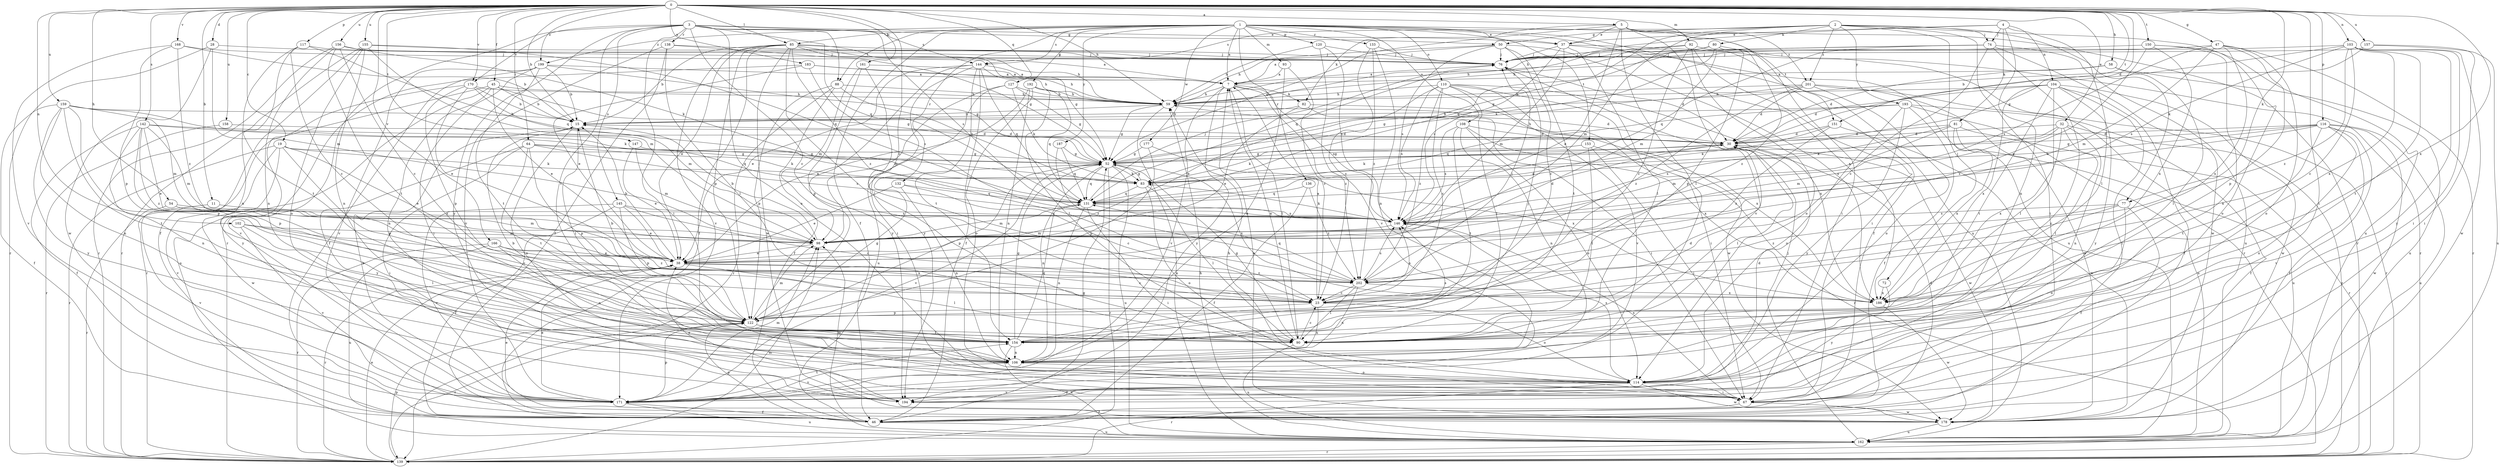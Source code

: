 strict digraph  {
0;
1;
2;
3;
4;
5;
7;
11;
15;
19;
23;
28;
30;
32;
37;
38;
45;
46;
47;
50;
52;
54;
58;
59;
64;
67;
72;
74;
76;
77;
80;
81;
82;
83;
85;
88;
90;
92;
93;
98;
102;
103;
104;
106;
108;
110;
114;
116;
117;
120;
122;
127;
131;
132;
133;
136;
138;
139;
142;
144;
145;
146;
147;
150;
151;
153;
154;
155;
156;
157;
158;
159;
161;
162;
166;
168;
170;
171;
177;
178;
183;
186;
187;
192;
193;
194;
199;
201;
202;
0 -> 5  [label=a];
0 -> 11  [label=b];
0 -> 15  [label=b];
0 -> 19  [label=c];
0 -> 23  [label=c];
0 -> 28  [label=d];
0 -> 30  [label=d];
0 -> 32  [label=e];
0 -> 45  [label=f];
0 -> 47  [label=g];
0 -> 54  [label=h];
0 -> 58  [label=h];
0 -> 59  [label=h];
0 -> 64  [label=i];
0 -> 67  [label=i];
0 -> 77  [label=k];
0 -> 85  [label=l];
0 -> 92  [label=m];
0 -> 102  [label=n];
0 -> 103  [label=n];
0 -> 116  [label=p];
0 -> 117  [label=p];
0 -> 127  [label=q];
0 -> 142  [label=s];
0 -> 147  [label=t];
0 -> 150  [label=t];
0 -> 151  [label=t];
0 -> 155  [label=u];
0 -> 156  [label=u];
0 -> 157  [label=u];
0 -> 158  [label=u];
0 -> 159  [label=u];
0 -> 161  [label=u];
0 -> 166  [label=v];
0 -> 168  [label=v];
0 -> 170  [label=v];
0 -> 183  [label=x];
0 -> 186  [label=x];
0 -> 199  [label=z];
1 -> 7  [label=a];
1 -> 37  [label=e];
1 -> 46  [label=f];
1 -> 85  [label=l];
1 -> 88  [label=l];
1 -> 93  [label=m];
1 -> 108  [label=o];
1 -> 110  [label=o];
1 -> 120  [label=p];
1 -> 132  [label=r];
1 -> 133  [label=r];
1 -> 136  [label=r];
1 -> 144  [label=s];
1 -> 151  [label=t];
1 -> 153  [label=t];
1 -> 162  [label=u];
1 -> 177  [label=w];
1 -> 186  [label=x];
1 -> 187  [label=y];
1 -> 192  [label=y];
1 -> 199  [label=z];
2 -> 50  [label=g];
2 -> 67  [label=i];
2 -> 72  [label=j];
2 -> 74  [label=j];
2 -> 77  [label=k];
2 -> 80  [label=k];
2 -> 98  [label=m];
2 -> 131  [label=q];
2 -> 144  [label=s];
2 -> 162  [label=u];
2 -> 193  [label=y];
2 -> 201  [label=z];
3 -> 23  [label=c];
3 -> 37  [label=e];
3 -> 50  [label=g];
3 -> 67  [label=i];
3 -> 88  [label=l];
3 -> 114  [label=o];
3 -> 131  [label=q];
3 -> 138  [label=r];
3 -> 139  [label=r];
3 -> 144  [label=s];
3 -> 145  [label=s];
3 -> 146  [label=s];
3 -> 154  [label=t];
3 -> 170  [label=v];
3 -> 194  [label=y];
4 -> 37  [label=e];
4 -> 59  [label=h];
4 -> 74  [label=j];
4 -> 81  [label=k];
4 -> 90  [label=l];
4 -> 104  [label=n];
4 -> 106  [label=n];
5 -> 37  [label=e];
5 -> 38  [label=e];
5 -> 52  [label=g];
5 -> 67  [label=i];
5 -> 82  [label=k];
5 -> 90  [label=l];
5 -> 139  [label=r];
5 -> 171  [label=v];
5 -> 201  [label=z];
7 -> 59  [label=h];
7 -> 82  [label=k];
7 -> 90  [label=l];
7 -> 146  [label=s];
7 -> 171  [label=v];
7 -> 194  [label=y];
7 -> 202  [label=z];
11 -> 146  [label=s];
11 -> 171  [label=v];
15 -> 30  [label=d];
15 -> 90  [label=l];
15 -> 114  [label=o];
19 -> 38  [label=e];
19 -> 52  [label=g];
19 -> 83  [label=k];
19 -> 122  [label=p];
19 -> 139  [label=r];
19 -> 171  [label=v];
19 -> 178  [label=w];
23 -> 7  [label=a];
23 -> 106  [label=n];
23 -> 114  [label=o];
23 -> 122  [label=p];
23 -> 146  [label=s];
28 -> 76  [label=j];
28 -> 98  [label=m];
28 -> 139  [label=r];
28 -> 178  [label=w];
30 -> 52  [label=g];
30 -> 59  [label=h];
30 -> 83  [label=k];
30 -> 90  [label=l];
30 -> 178  [label=w];
32 -> 30  [label=d];
32 -> 46  [label=f];
32 -> 83  [label=k];
32 -> 90  [label=l];
32 -> 98  [label=m];
32 -> 106  [label=n];
32 -> 186  [label=x];
37 -> 76  [label=j];
37 -> 90  [label=l];
37 -> 98  [label=m];
37 -> 139  [label=r];
37 -> 146  [label=s];
37 -> 162  [label=u];
38 -> 15  [label=b];
38 -> 23  [label=c];
38 -> 90  [label=l];
38 -> 139  [label=r];
38 -> 202  [label=z];
45 -> 15  [label=b];
45 -> 38  [label=e];
45 -> 52  [label=g];
45 -> 59  [label=h];
45 -> 106  [label=n];
45 -> 139  [label=r];
45 -> 162  [label=u];
46 -> 30  [label=d];
46 -> 52  [label=g];
46 -> 98  [label=m];
46 -> 122  [label=p];
46 -> 162  [label=u];
47 -> 76  [label=j];
47 -> 98  [label=m];
47 -> 114  [label=o];
47 -> 122  [label=p];
47 -> 139  [label=r];
47 -> 146  [label=s];
47 -> 186  [label=x];
50 -> 7  [label=a];
50 -> 23  [label=c];
50 -> 59  [label=h];
50 -> 76  [label=j];
50 -> 146  [label=s];
50 -> 154  [label=t];
50 -> 186  [label=x];
52 -> 83  [label=k];
52 -> 106  [label=n];
52 -> 122  [label=p];
52 -> 131  [label=q];
52 -> 139  [label=r];
52 -> 162  [label=u];
52 -> 171  [label=v];
52 -> 186  [label=x];
54 -> 98  [label=m];
54 -> 139  [label=r];
54 -> 146  [label=s];
58 -> 7  [label=a];
58 -> 30  [label=d];
58 -> 90  [label=l];
58 -> 162  [label=u];
59 -> 15  [label=b];
59 -> 30  [label=d];
59 -> 52  [label=g];
59 -> 162  [label=u];
64 -> 52  [label=g];
64 -> 67  [label=i];
64 -> 83  [label=k];
64 -> 122  [label=p];
64 -> 146  [label=s];
64 -> 154  [label=t];
64 -> 194  [label=y];
67 -> 46  [label=f];
67 -> 59  [label=h];
67 -> 146  [label=s];
67 -> 178  [label=w];
72 -> 186  [label=x];
72 -> 194  [label=y];
74 -> 23  [label=c];
74 -> 59  [label=h];
74 -> 76  [label=j];
74 -> 131  [label=q];
74 -> 162  [label=u];
74 -> 171  [label=v];
74 -> 178  [label=w];
76 -> 7  [label=a];
76 -> 30  [label=d];
77 -> 23  [label=c];
77 -> 46  [label=f];
77 -> 114  [label=o];
77 -> 146  [label=s];
77 -> 202  [label=z];
80 -> 52  [label=g];
80 -> 59  [label=h];
80 -> 76  [label=j];
80 -> 83  [label=k];
80 -> 98  [label=m];
80 -> 122  [label=p];
80 -> 139  [label=r];
80 -> 202  [label=z];
81 -> 30  [label=d];
81 -> 98  [label=m];
81 -> 139  [label=r];
81 -> 146  [label=s];
81 -> 162  [label=u];
81 -> 186  [label=x];
82 -> 15  [label=b];
82 -> 38  [label=e];
82 -> 67  [label=i];
82 -> 186  [label=x];
83 -> 52  [label=g];
83 -> 90  [label=l];
83 -> 114  [label=o];
83 -> 131  [label=q];
85 -> 7  [label=a];
85 -> 15  [label=b];
85 -> 38  [label=e];
85 -> 46  [label=f];
85 -> 52  [label=g];
85 -> 59  [label=h];
85 -> 76  [label=j];
85 -> 90  [label=l];
85 -> 122  [label=p];
85 -> 171  [label=v];
85 -> 178  [label=w];
85 -> 202  [label=z];
88 -> 46  [label=f];
88 -> 59  [label=h];
88 -> 83  [label=k];
88 -> 122  [label=p];
88 -> 139  [label=r];
90 -> 7  [label=a];
90 -> 23  [label=c];
90 -> 52  [label=g];
90 -> 162  [label=u];
92 -> 23  [label=c];
92 -> 46  [label=f];
92 -> 67  [label=i];
92 -> 76  [label=j];
92 -> 114  [label=o];
92 -> 131  [label=q];
93 -> 7  [label=a];
93 -> 23  [label=c];
93 -> 106  [label=n];
98 -> 15  [label=b];
98 -> 38  [label=e];
102 -> 23  [label=c];
102 -> 90  [label=l];
102 -> 98  [label=m];
102 -> 171  [label=v];
103 -> 23  [label=c];
103 -> 52  [label=g];
103 -> 67  [label=i];
103 -> 76  [label=j];
103 -> 146  [label=s];
103 -> 154  [label=t];
103 -> 178  [label=w];
103 -> 186  [label=x];
103 -> 194  [label=y];
103 -> 202  [label=z];
104 -> 30  [label=d];
104 -> 46  [label=f];
104 -> 59  [label=h];
104 -> 67  [label=i];
104 -> 90  [label=l];
104 -> 154  [label=t];
104 -> 178  [label=w];
104 -> 186  [label=x];
104 -> 194  [label=y];
106 -> 15  [label=b];
106 -> 114  [label=o];
106 -> 171  [label=v];
108 -> 30  [label=d];
108 -> 106  [label=n];
108 -> 114  [label=o];
108 -> 146  [label=s];
108 -> 154  [label=t];
108 -> 186  [label=x];
110 -> 23  [label=c];
110 -> 38  [label=e];
110 -> 59  [label=h];
110 -> 67  [label=i];
110 -> 90  [label=l];
110 -> 146  [label=s];
110 -> 171  [label=v];
110 -> 178  [label=w];
110 -> 186  [label=x];
110 -> 202  [label=z];
114 -> 30  [label=d];
114 -> 67  [label=i];
114 -> 139  [label=r];
114 -> 146  [label=s];
114 -> 171  [label=v];
114 -> 178  [label=w];
114 -> 194  [label=y];
116 -> 30  [label=d];
116 -> 46  [label=f];
116 -> 52  [label=g];
116 -> 83  [label=k];
116 -> 114  [label=o];
116 -> 146  [label=s];
116 -> 154  [label=t];
116 -> 162  [label=u];
116 -> 171  [label=v];
116 -> 178  [label=w];
117 -> 23  [label=c];
117 -> 76  [label=j];
117 -> 106  [label=n];
117 -> 131  [label=q];
117 -> 154  [label=t];
120 -> 59  [label=h];
120 -> 76  [label=j];
120 -> 146  [label=s];
120 -> 171  [label=v];
122 -> 15  [label=b];
122 -> 52  [label=g];
122 -> 90  [label=l];
122 -> 98  [label=m];
122 -> 139  [label=r];
122 -> 154  [label=t];
127 -> 52  [label=g];
127 -> 59  [label=h];
127 -> 83  [label=k];
127 -> 98  [label=m];
127 -> 162  [label=u];
131 -> 30  [label=d];
131 -> 67  [label=i];
131 -> 76  [label=j];
131 -> 98  [label=m];
131 -> 106  [label=n];
131 -> 146  [label=s];
132 -> 23  [label=c];
132 -> 38  [label=e];
132 -> 106  [label=n];
132 -> 131  [label=q];
133 -> 23  [label=c];
133 -> 76  [label=j];
133 -> 106  [label=n];
133 -> 202  [label=z];
136 -> 46  [label=f];
136 -> 131  [label=q];
136 -> 202  [label=z];
138 -> 46  [label=f];
138 -> 52  [label=g];
138 -> 76  [label=j];
138 -> 90  [label=l];
138 -> 171  [label=v];
139 -> 38  [label=e];
139 -> 98  [label=m];
139 -> 122  [label=p];
142 -> 30  [label=d];
142 -> 38  [label=e];
142 -> 46  [label=f];
142 -> 98  [label=m];
142 -> 106  [label=n];
142 -> 122  [label=p];
142 -> 131  [label=q];
142 -> 202  [label=z];
144 -> 7  [label=a];
144 -> 38  [label=e];
144 -> 46  [label=f];
144 -> 59  [label=h];
144 -> 122  [label=p];
144 -> 131  [label=q];
144 -> 154  [label=t];
144 -> 194  [label=y];
145 -> 23  [label=c];
145 -> 38  [label=e];
145 -> 46  [label=f];
145 -> 122  [label=p];
145 -> 146  [label=s];
145 -> 171  [label=v];
146 -> 30  [label=d];
146 -> 83  [label=k];
146 -> 98  [label=m];
147 -> 38  [label=e];
147 -> 52  [label=g];
147 -> 98  [label=m];
150 -> 38  [label=e];
150 -> 76  [label=j];
150 -> 106  [label=n];
150 -> 114  [label=o];
150 -> 186  [label=x];
151 -> 30  [label=d];
151 -> 83  [label=k];
151 -> 178  [label=w];
151 -> 202  [label=z];
153 -> 52  [label=g];
153 -> 67  [label=i];
153 -> 83  [label=k];
153 -> 90  [label=l];
153 -> 139  [label=r];
154 -> 30  [label=d];
154 -> 52  [label=g];
154 -> 76  [label=j];
154 -> 106  [label=n];
154 -> 131  [label=q];
154 -> 146  [label=s];
154 -> 162  [label=u];
155 -> 46  [label=f];
155 -> 76  [label=j];
155 -> 98  [label=m];
155 -> 106  [label=n];
155 -> 114  [label=o];
155 -> 131  [label=q];
155 -> 139  [label=r];
156 -> 23  [label=c];
156 -> 76  [label=j];
156 -> 83  [label=k];
156 -> 106  [label=n];
156 -> 139  [label=r];
156 -> 154  [label=t];
157 -> 15  [label=b];
157 -> 67  [label=i];
157 -> 76  [label=j];
157 -> 162  [label=u];
158 -> 30  [label=d];
158 -> 139  [label=r];
159 -> 15  [label=b];
159 -> 46  [label=f];
159 -> 83  [label=k];
159 -> 98  [label=m];
159 -> 106  [label=n];
159 -> 122  [label=p];
159 -> 154  [label=t];
159 -> 194  [label=y];
161 -> 7  [label=a];
161 -> 67  [label=i];
161 -> 98  [label=m];
161 -> 194  [label=y];
162 -> 59  [label=h];
162 -> 76  [label=j];
162 -> 139  [label=r];
166 -> 38  [label=e];
166 -> 106  [label=n];
166 -> 139  [label=r];
166 -> 162  [label=u];
166 -> 186  [label=x];
166 -> 202  [label=z];
168 -> 15  [label=b];
168 -> 76  [label=j];
168 -> 122  [label=p];
168 -> 171  [label=v];
168 -> 202  [label=z];
170 -> 15  [label=b];
170 -> 38  [label=e];
170 -> 59  [label=h];
170 -> 98  [label=m];
170 -> 122  [label=p];
170 -> 194  [label=y];
171 -> 15  [label=b];
171 -> 38  [label=e];
171 -> 46  [label=f];
171 -> 98  [label=m];
171 -> 122  [label=p];
171 -> 154  [label=t];
171 -> 162  [label=u];
177 -> 52  [label=g];
177 -> 122  [label=p];
177 -> 186  [label=x];
178 -> 7  [label=a];
178 -> 38  [label=e];
178 -> 162  [label=u];
183 -> 7  [label=a];
183 -> 38  [label=e];
183 -> 59  [label=h];
183 -> 146  [label=s];
183 -> 171  [label=v];
186 -> 178  [label=w];
187 -> 52  [label=g];
187 -> 131  [label=q];
187 -> 202  [label=z];
192 -> 38  [label=e];
192 -> 59  [label=h];
192 -> 90  [label=l];
192 -> 106  [label=n];
192 -> 114  [label=o];
192 -> 131  [label=q];
193 -> 15  [label=b];
193 -> 46  [label=f];
193 -> 114  [label=o];
193 -> 131  [label=q];
193 -> 139  [label=r];
193 -> 162  [label=u];
193 -> 194  [label=y];
194 -> 38  [label=e];
199 -> 7  [label=a];
199 -> 15  [label=b];
199 -> 46  [label=f];
199 -> 52  [label=g];
199 -> 67  [label=i];
199 -> 154  [label=t];
199 -> 171  [label=v];
201 -> 30  [label=d];
201 -> 52  [label=g];
201 -> 59  [label=h];
201 -> 114  [label=o];
201 -> 139  [label=r];
201 -> 178  [label=w];
201 -> 202  [label=z];
202 -> 23  [label=c];
202 -> 76  [label=j];
202 -> 90  [label=l];
202 -> 106  [label=n];
202 -> 131  [label=q];
202 -> 146  [label=s];
202 -> 186  [label=x];
}
